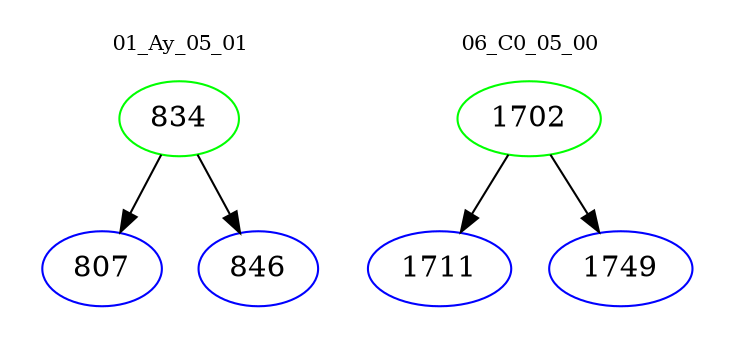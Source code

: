 digraph{
subgraph cluster_0 {
color = white
label = "01_Ay_05_01";
fontsize=10;
T0_834 [label="834", color="green"]
T0_834 -> T0_807 [color="black"]
T0_807 [label="807", color="blue"]
T0_834 -> T0_846 [color="black"]
T0_846 [label="846", color="blue"]
}
subgraph cluster_1 {
color = white
label = "06_C0_05_00";
fontsize=10;
T1_1702 [label="1702", color="green"]
T1_1702 -> T1_1711 [color="black"]
T1_1711 [label="1711", color="blue"]
T1_1702 -> T1_1749 [color="black"]
T1_1749 [label="1749", color="blue"]
}
}
